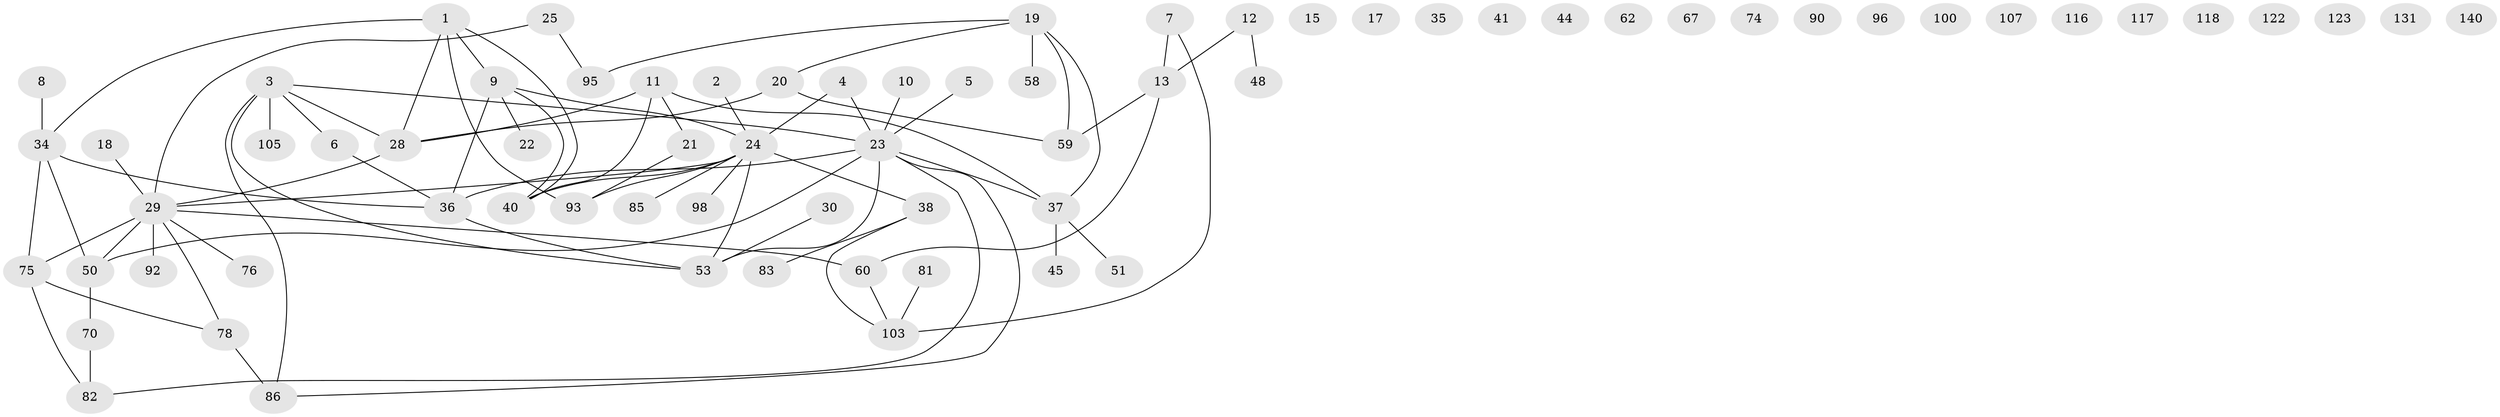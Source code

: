// original degree distribution, {2: 0.23076923076923078, 1: 0.23776223776223776, 4: 0.16783216783216784, 3: 0.21678321678321677, 5: 0.03496503496503497, 0: 0.11188811188811189}
// Generated by graph-tools (version 1.1) at 2025/13/03/09/25 04:13:02]
// undirected, 71 vertices, 79 edges
graph export_dot {
graph [start="1"]
  node [color=gray90,style=filled];
  1 [super="+84+16"];
  2;
  3 [super="+42+79+97+113"];
  4 [super="+49+66"];
  5 [super="+104"];
  6 [super="+26+65"];
  7;
  8;
  9 [super="+33"];
  10 [super="+32"];
  11 [super="+14"];
  12 [super="+91"];
  13 [super="+69"];
  15 [super="+46"];
  17;
  18 [super="+77"];
  19 [super="+64"];
  20;
  21;
  22 [super="+80"];
  23 [super="+52+61"];
  24 [super="+72+27+47"];
  25 [super="+71+94"];
  28 [super="+39+114+111"];
  29 [super="+126+102+31"];
  30;
  34 [super="+56+87"];
  35;
  36 [super="+108+68"];
  37 [super="+128"];
  38;
  40;
  41;
  44;
  45;
  48;
  50;
  51;
  53 [super="+73"];
  58;
  59;
  60 [super="+109"];
  62;
  67;
  70;
  74;
  75 [super="+129+112"];
  76;
  78;
  81;
  82;
  83;
  85;
  86 [super="+142+120"];
  90 [super="+132"];
  92;
  93;
  95;
  96;
  98 [super="+99+101"];
  100 [super="+119"];
  103;
  105 [super="+124"];
  107;
  116;
  117;
  118;
  122;
  123;
  131;
  140;
  1 -- 40;
  1 -- 9;
  1 -- 28;
  1 -- 93;
  1 -- 34;
  2 -- 24;
  3 -- 105 [weight=2];
  3 -- 86;
  3 -- 28;
  3 -- 53;
  3 -- 6;
  3 -- 23;
  4 -- 24;
  4 -- 23 [weight=2];
  5 -- 23;
  6 -- 36;
  7 -- 103;
  7 -- 13;
  8 -- 34;
  9 -- 36;
  9 -- 24;
  9 -- 40;
  9 -- 22;
  10 -- 23;
  11 -- 21;
  11 -- 37;
  11 -- 40;
  11 -- 28;
  12 -- 13;
  12 -- 48;
  13 -- 59;
  13 -- 60;
  18 -- 29;
  19 -- 37;
  19 -- 95;
  19 -- 59;
  19 -- 58;
  19 -- 20;
  20 -- 59;
  20 -- 28;
  21 -- 93;
  23 -- 50;
  23 -- 36;
  23 -- 53;
  23 -- 82;
  23 -- 37;
  23 -- 86;
  24 -- 40;
  24 -- 93;
  24 -- 98;
  24 -- 85;
  24 -- 38;
  24 -- 29 [weight=2];
  24 -- 53;
  25 -- 29;
  25 -- 95;
  28 -- 29;
  29 -- 78;
  29 -- 75;
  29 -- 50;
  29 -- 76;
  29 -- 92;
  29 -- 60;
  30 -- 53;
  34 -- 75 [weight=2];
  34 -- 50;
  34 -- 36;
  36 -- 53;
  37 -- 45;
  37 -- 51;
  38 -- 83;
  38 -- 103;
  50 -- 70;
  60 -- 103;
  70 -- 82;
  75 -- 82;
  75 -- 78;
  78 -- 86 [weight=2];
  81 -- 103;
}
